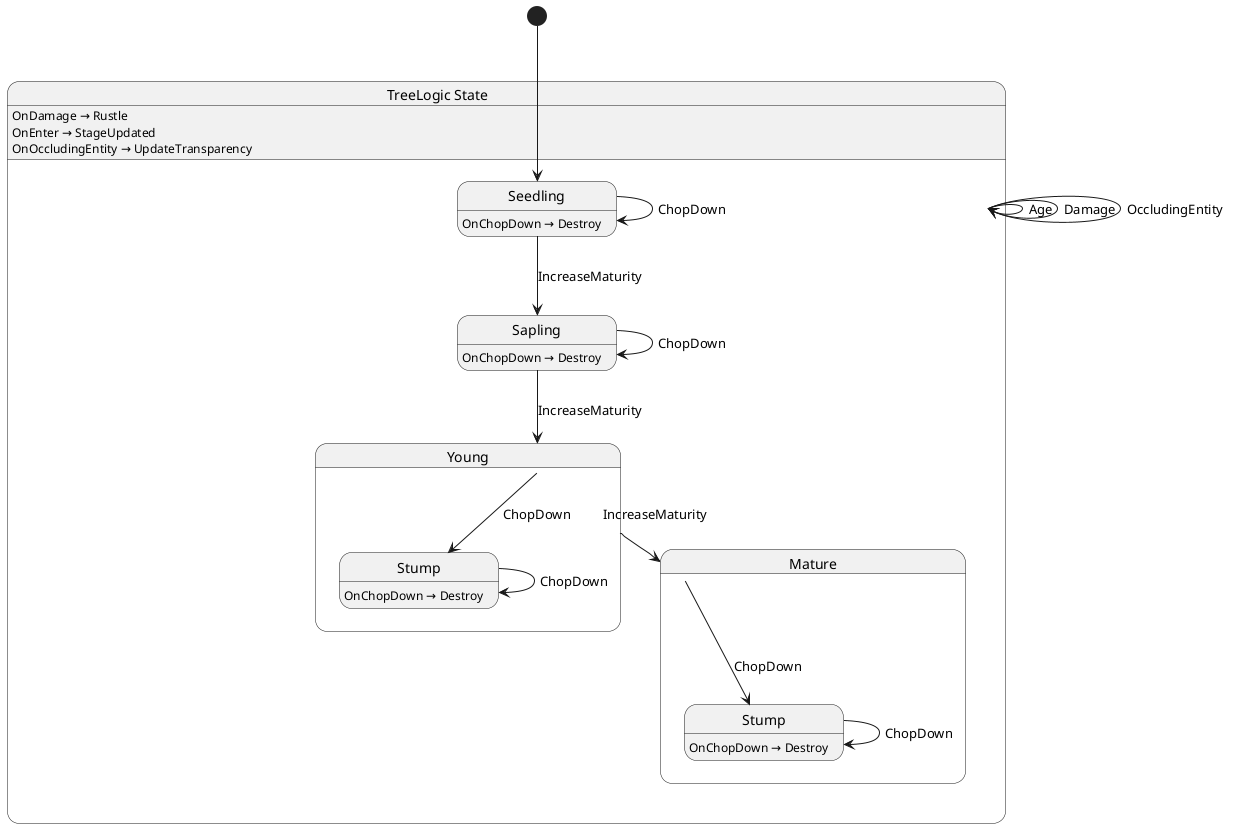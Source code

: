 @startuml TreeLogic
state "TreeLogic State" as Shellguard_Tree_TreeLogic_State {
  state "Mature" as Shellguard_Tree_TreeLogic_State_Mature {
    state "Stump" as Shellguard_Tree_TreeLogic_State_Mature_Stump
  }
  state "Sapling" as Shellguard_Tree_TreeLogic_State_Sapling
  state "Seedling" as Shellguard_Tree_TreeLogic_State_Seedling
  state "Young" as Shellguard_Tree_TreeLogic_State_Young {
    state "Stump" as Shellguard_Tree_TreeLogic_State_Young_Stump
  }
}

Shellguard_Tree_TreeLogic_State --> Shellguard_Tree_TreeLogic_State : Age
Shellguard_Tree_TreeLogic_State --> Shellguard_Tree_TreeLogic_State : Damage
Shellguard_Tree_TreeLogic_State --> Shellguard_Tree_TreeLogic_State : OccludingEntity
Shellguard_Tree_TreeLogic_State_Mature --> Shellguard_Tree_TreeLogic_State_Mature_Stump : ChopDown
Shellguard_Tree_TreeLogic_State_Mature_Stump --> Shellguard_Tree_TreeLogic_State_Mature_Stump : ChopDown
Shellguard_Tree_TreeLogic_State_Sapling --> Shellguard_Tree_TreeLogic_State_Sapling : ChopDown
Shellguard_Tree_TreeLogic_State_Sapling --> Shellguard_Tree_TreeLogic_State_Young : IncreaseMaturity
Shellguard_Tree_TreeLogic_State_Seedling --> Shellguard_Tree_TreeLogic_State_Sapling : IncreaseMaturity
Shellguard_Tree_TreeLogic_State_Seedling --> Shellguard_Tree_TreeLogic_State_Seedling : ChopDown
Shellguard_Tree_TreeLogic_State_Young --> Shellguard_Tree_TreeLogic_State_Mature : IncreaseMaturity
Shellguard_Tree_TreeLogic_State_Young --> Shellguard_Tree_TreeLogic_State_Young_Stump : ChopDown
Shellguard_Tree_TreeLogic_State_Young_Stump --> Shellguard_Tree_TreeLogic_State_Young_Stump : ChopDown

Shellguard_Tree_TreeLogic_State : OnDamage → Rustle
Shellguard_Tree_TreeLogic_State : OnEnter → StageUpdated
Shellguard_Tree_TreeLogic_State : OnOccludingEntity → UpdateTransparency
Shellguard_Tree_TreeLogic_State_Mature_Stump : OnChopDown → Destroy
Shellguard_Tree_TreeLogic_State_Sapling : OnChopDown → Destroy
Shellguard_Tree_TreeLogic_State_Seedling : OnChopDown → Destroy
Shellguard_Tree_TreeLogic_State_Young_Stump : OnChopDown → Destroy

[*] --> Shellguard_Tree_TreeLogic_State_Seedling
@enduml